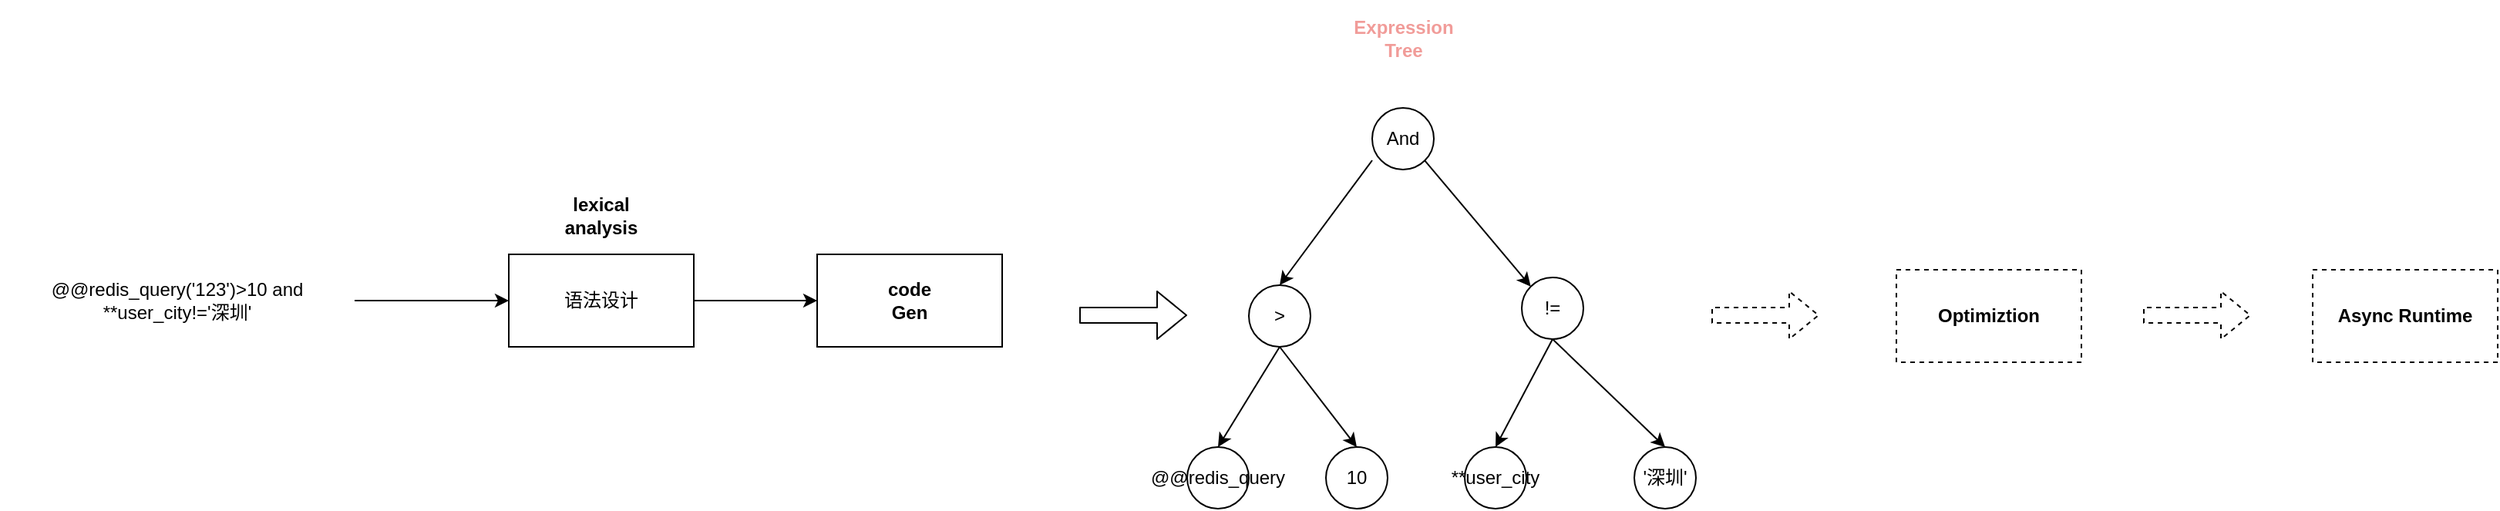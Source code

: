 <mxfile version="14.2.9" type="github">
  <diagram id="vdpFhV2y2sgC_R5pGxhh" name="Page-1">
    <mxGraphModel dx="2084" dy="843" grid="1" gridSize="10" guides="1" tooltips="1" connect="1" arrows="1" fold="1" page="1" pageScale="1" pageWidth="827" pageHeight="1169" math="0" shadow="0">
      <root>
        <mxCell id="0" />
        <mxCell id="1" parent="0" />
        <mxCell id="Flqy3T0ZnzqnYASFcT9L-5" value="" style="edgeStyle=orthogonalEdgeStyle;rounded=0;orthogonalLoop=1;jettySize=auto;html=1;" edge="1" parent="1" source="Flqy3T0ZnzqnYASFcT9L-2" target="Flqy3T0ZnzqnYASFcT9L-4">
          <mxGeometry relative="1" as="geometry" />
        </mxCell>
        <mxCell id="Flqy3T0ZnzqnYASFcT9L-2" value="@@redis_query(&#39;123&#39;)&amp;gt;10 and **user_city!=&#39;深圳&#39;" style="text;html=1;strokeColor=none;fillColor=none;align=center;verticalAlign=middle;whiteSpace=wrap;rounded=0;" vertex="1" parent="1">
          <mxGeometry x="-110" y="230" width="230" height="70" as="geometry" />
        </mxCell>
        <mxCell id="Flqy3T0ZnzqnYASFcT9L-8" value="" style="edgeStyle=orthogonalEdgeStyle;rounded=0;orthogonalLoop=1;jettySize=auto;html=1;" edge="1" parent="1" source="Flqy3T0ZnzqnYASFcT9L-4" target="Flqy3T0ZnzqnYASFcT9L-7">
          <mxGeometry relative="1" as="geometry" />
        </mxCell>
        <mxCell id="Flqy3T0ZnzqnYASFcT9L-4" value="语法设计" style="whiteSpace=wrap;html=1;" vertex="1" parent="1">
          <mxGeometry x="220" y="235" width="120" height="60" as="geometry" />
        </mxCell>
        <mxCell id="Flqy3T0ZnzqnYASFcT9L-6" value="&lt;b&gt;lexical analysis&lt;/b&gt;" style="text;html=1;strokeColor=none;fillColor=none;align=center;verticalAlign=middle;whiteSpace=wrap;rounded=0;" vertex="1" parent="1">
          <mxGeometry x="250" y="200" width="60" height="20" as="geometry" />
        </mxCell>
        <mxCell id="Flqy3T0ZnzqnYASFcT9L-7" value="&lt;b&gt;code&lt;br&gt;Gen&lt;/b&gt;" style="whiteSpace=wrap;html=1;" vertex="1" parent="1">
          <mxGeometry x="420" y="235" width="120" height="60" as="geometry" />
        </mxCell>
        <mxCell id="Flqy3T0ZnzqnYASFcT9L-9" value="&lt;b&gt;&lt;br&gt;&lt;/b&gt;" style="text;html=1;strokeColor=none;fillColor=none;align=center;verticalAlign=middle;whiteSpace=wrap;rounded=0;" vertex="1" parent="1">
          <mxGeometry x="450" y="195" width="60" height="30" as="geometry" />
        </mxCell>
        <mxCell id="Flqy3T0ZnzqnYASFcT9L-10" value="And" style="ellipse;whiteSpace=wrap;html=1;aspect=fixed;" vertex="1" parent="1">
          <mxGeometry x="780" y="140" width="40" height="40" as="geometry" />
        </mxCell>
        <mxCell id="Flqy3T0ZnzqnYASFcT9L-11" value="&amp;gt;" style="ellipse;whiteSpace=wrap;html=1;aspect=fixed;" vertex="1" parent="1">
          <mxGeometry x="700" y="255" width="40" height="40" as="geometry" />
        </mxCell>
        <mxCell id="Flqy3T0ZnzqnYASFcT9L-12" value="!=" style="ellipse;whiteSpace=wrap;html=1;aspect=fixed;" vertex="1" parent="1">
          <mxGeometry x="877" y="250" width="40" height="40" as="geometry" />
        </mxCell>
        <mxCell id="Flqy3T0ZnzqnYASFcT9L-13" value="@@redis_query" style="ellipse;whiteSpace=wrap;html=1;aspect=fixed;" vertex="1" parent="1">
          <mxGeometry x="660" y="360" width="40" height="40" as="geometry" />
        </mxCell>
        <mxCell id="Flqy3T0ZnzqnYASFcT9L-14" value="10" style="ellipse;whiteSpace=wrap;html=1;aspect=fixed;" vertex="1" parent="1">
          <mxGeometry x="750" y="360" width="40" height="40" as="geometry" />
        </mxCell>
        <mxCell id="Flqy3T0ZnzqnYASFcT9L-15" value="**user_city" style="ellipse;whiteSpace=wrap;html=1;aspect=fixed;" vertex="1" parent="1">
          <mxGeometry x="840" y="360" width="40" height="40" as="geometry" />
        </mxCell>
        <mxCell id="Flqy3T0ZnzqnYASFcT9L-16" value="&#39;深圳&#39;" style="ellipse;whiteSpace=wrap;html=1;aspect=fixed;" vertex="1" parent="1">
          <mxGeometry x="950" y="360" width="40" height="40" as="geometry" />
        </mxCell>
        <mxCell id="Flqy3T0ZnzqnYASFcT9L-17" value="" style="endArrow=classic;html=1;exitX=0.5;exitY=1;exitDx=0;exitDy=0;entryX=0.5;entryY=0;entryDx=0;entryDy=0;" edge="1" parent="1" source="Flqy3T0ZnzqnYASFcT9L-11" target="Flqy3T0ZnzqnYASFcT9L-13">
          <mxGeometry width="50" height="50" relative="1" as="geometry">
            <mxPoint x="440" y="380" as="sourcePoint" />
            <mxPoint x="490" y="330" as="targetPoint" />
          </mxGeometry>
        </mxCell>
        <mxCell id="Flqy3T0ZnzqnYASFcT9L-18" value="" style="endArrow=classic;html=1;exitX=0.5;exitY=1;exitDx=0;exitDy=0;entryX=0.5;entryY=0;entryDx=0;entryDy=0;" edge="1" parent="1" source="Flqy3T0ZnzqnYASFcT9L-11" target="Flqy3T0ZnzqnYASFcT9L-14">
          <mxGeometry width="50" height="50" relative="1" as="geometry">
            <mxPoint x="720" y="305" as="sourcePoint" />
            <mxPoint x="690" y="370" as="targetPoint" />
          </mxGeometry>
        </mxCell>
        <mxCell id="Flqy3T0ZnzqnYASFcT9L-19" value="" style="endArrow=classic;html=1;exitX=0.5;exitY=1;exitDx=0;exitDy=0;entryX=0.5;entryY=0;entryDx=0;entryDy=0;" edge="1" parent="1" source="Flqy3T0ZnzqnYASFcT9L-12" target="Flqy3T0ZnzqnYASFcT9L-16">
          <mxGeometry width="50" height="50" relative="1" as="geometry">
            <mxPoint x="940" y="295" as="sourcePoint" />
            <mxPoint x="990" y="360" as="targetPoint" />
          </mxGeometry>
        </mxCell>
        <mxCell id="Flqy3T0ZnzqnYASFcT9L-20" value="" style="endArrow=classic;html=1;exitX=0.5;exitY=1;exitDx=0;exitDy=0;entryX=0.5;entryY=0;entryDx=0;entryDy=0;" edge="1" parent="1" source="Flqy3T0ZnzqnYASFcT9L-12" target="Flqy3T0ZnzqnYASFcT9L-15">
          <mxGeometry width="50" height="50" relative="1" as="geometry">
            <mxPoint x="920" y="295" as="sourcePoint" />
            <mxPoint x="980" y="370" as="targetPoint" />
          </mxGeometry>
        </mxCell>
        <mxCell id="Flqy3T0ZnzqnYASFcT9L-21" value="" style="endArrow=classic;html=1;exitX=0;exitY=0.85;exitDx=0;exitDy=0;entryX=0.5;entryY=0;entryDx=0;entryDy=0;exitPerimeter=0;" edge="1" parent="1" source="Flqy3T0ZnzqnYASFcT9L-10" target="Flqy3T0ZnzqnYASFcT9L-11">
          <mxGeometry width="50" height="50" relative="1" as="geometry">
            <mxPoint x="770" y="180" as="sourcePoint" />
            <mxPoint x="730" y="245" as="targetPoint" />
          </mxGeometry>
        </mxCell>
        <mxCell id="Flqy3T0ZnzqnYASFcT9L-22" value="" style="endArrow=classic;html=1;exitX=1;exitY=1;exitDx=0;exitDy=0;entryX=0;entryY=0;entryDx=0;entryDy=0;" edge="1" parent="1" source="Flqy3T0ZnzqnYASFcT9L-10" target="Flqy3T0ZnzqnYASFcT9L-12">
          <mxGeometry width="50" height="50" relative="1" as="geometry">
            <mxPoint x="790" y="184" as="sourcePoint" />
            <mxPoint x="730" y="265" as="targetPoint" />
          </mxGeometry>
        </mxCell>
        <mxCell id="Flqy3T0ZnzqnYASFcT9L-24" value="" style="shape=flexArrow;endArrow=classic;html=1;" edge="1" parent="1">
          <mxGeometry width="50" height="50" relative="1" as="geometry">
            <mxPoint x="590" y="274.5" as="sourcePoint" />
            <mxPoint x="660" y="274.5" as="targetPoint" />
          </mxGeometry>
        </mxCell>
        <mxCell id="Flqy3T0ZnzqnYASFcT9L-25" value="&lt;b&gt;&lt;font color=&quot;#f19c99&quot;&gt;Expression&lt;br&gt;Tree&lt;/font&gt;&lt;/b&gt;" style="text;html=1;strokeColor=none;fillColor=none;align=center;verticalAlign=middle;whiteSpace=wrap;rounded=0;" vertex="1" parent="1">
          <mxGeometry x="733.5" y="70" width="133" height="50" as="geometry" />
        </mxCell>
        <mxCell id="Flqy3T0ZnzqnYASFcT9L-26" value="" style="shape=flexArrow;endArrow=classic;html=1;dashed=1;" edge="1" parent="1">
          <mxGeometry width="50" height="50" relative="1" as="geometry">
            <mxPoint x="1000" y="274.5" as="sourcePoint" />
            <mxPoint x="1070" y="274.5" as="targetPoint" />
          </mxGeometry>
        </mxCell>
        <mxCell id="Flqy3T0ZnzqnYASFcT9L-27" value="&lt;b&gt;Optimiztion&lt;/b&gt;" style="whiteSpace=wrap;html=1;dashed=1;" vertex="1" parent="1">
          <mxGeometry x="1120" y="245" width="120" height="60" as="geometry" />
        </mxCell>
        <mxCell id="Flqy3T0ZnzqnYASFcT9L-28" value="" style="shape=flexArrow;endArrow=classic;html=1;dashed=1;" edge="1" parent="1">
          <mxGeometry width="50" height="50" relative="1" as="geometry">
            <mxPoint x="1280" y="274.5" as="sourcePoint" />
            <mxPoint x="1350" y="274.5" as="targetPoint" />
          </mxGeometry>
        </mxCell>
        <mxCell id="Flqy3T0ZnzqnYASFcT9L-29" value="&lt;b&gt;Async Runtime&lt;/b&gt;" style="whiteSpace=wrap;html=1;dashed=1;" vertex="1" parent="1">
          <mxGeometry x="1390" y="245" width="120" height="60" as="geometry" />
        </mxCell>
      </root>
    </mxGraphModel>
  </diagram>
</mxfile>
